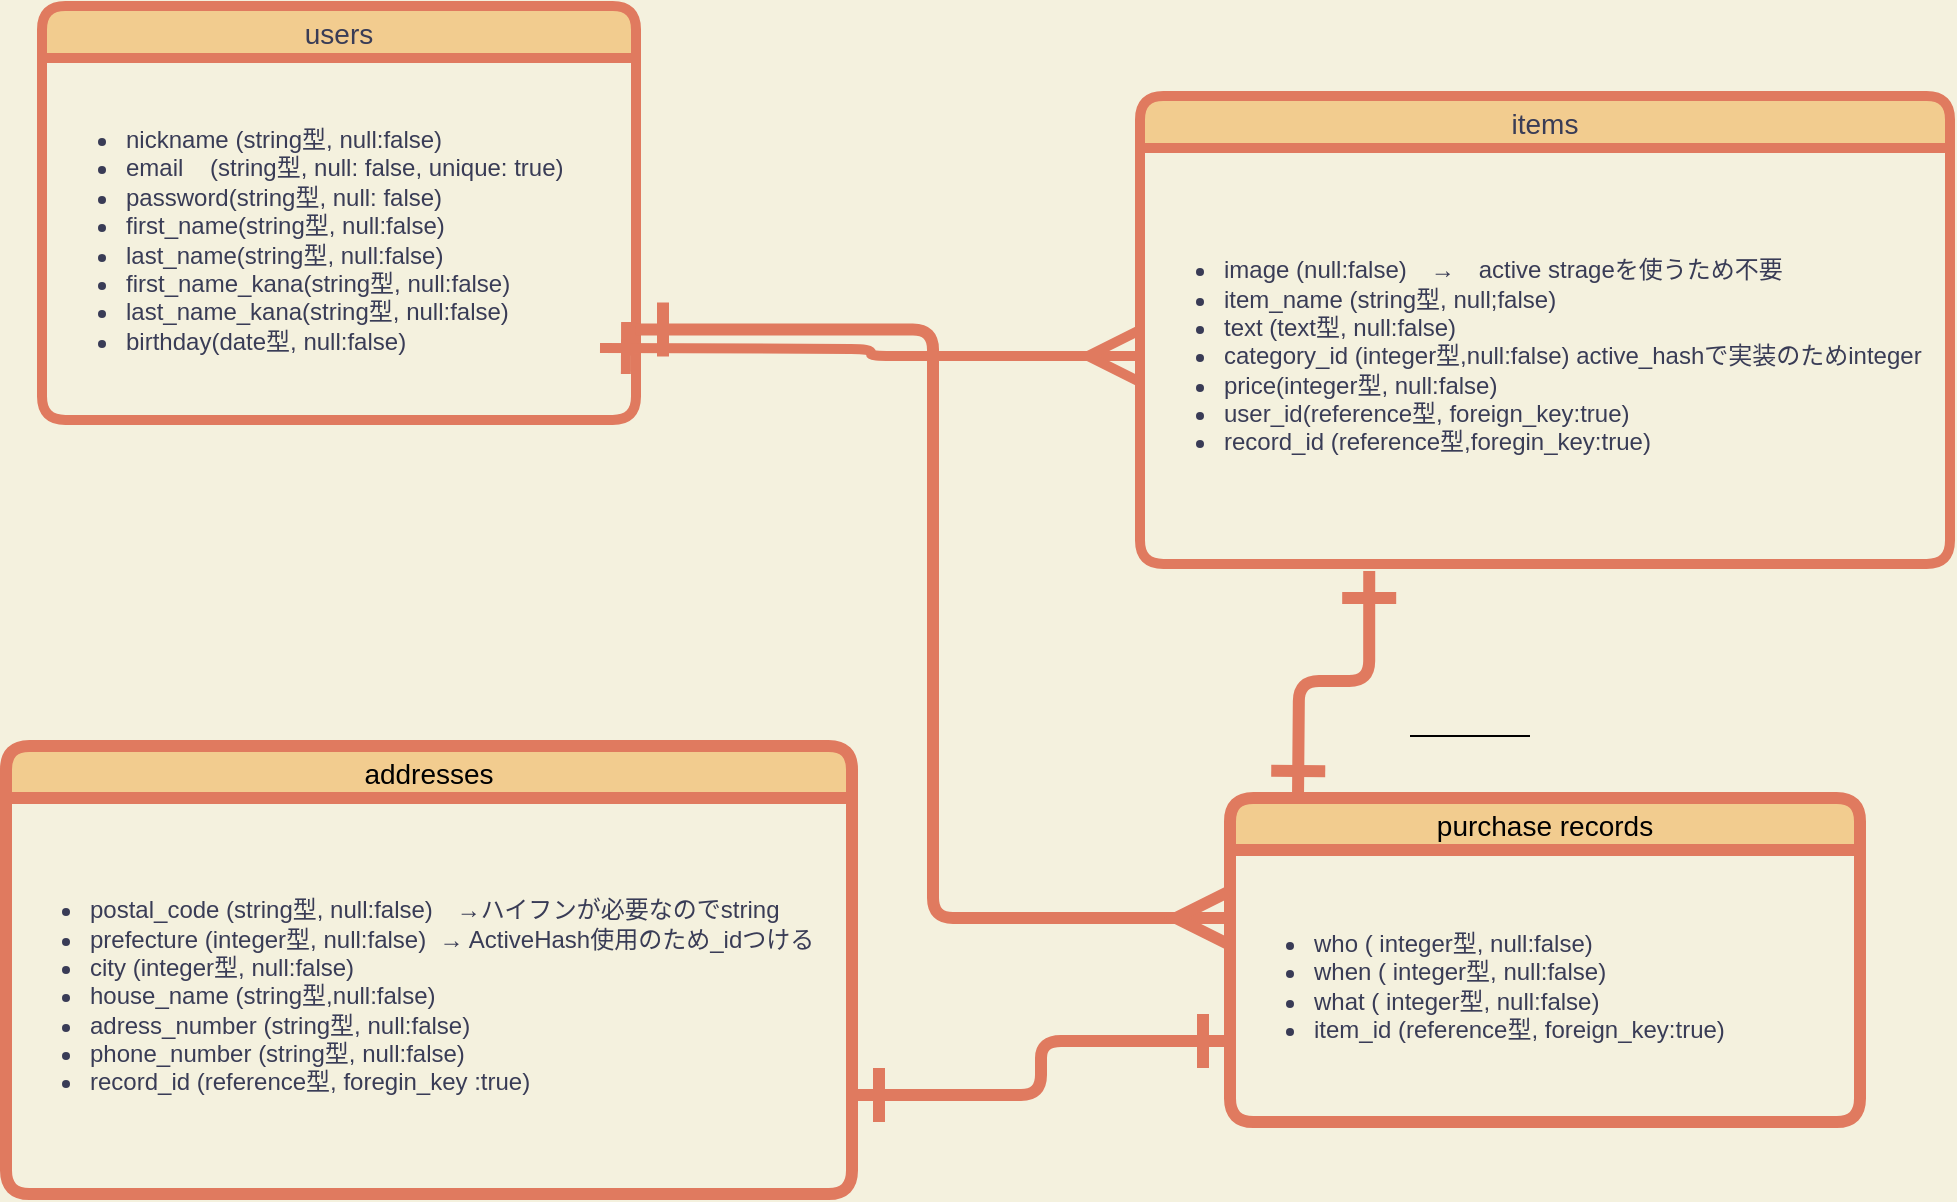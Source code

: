 <mxfile version="13.6.5">
    <diagram id="hMNGM9ZGqN5iMCbjJOES" name="ページ1">
        <mxGraphModel dx="896" dy="980" grid="1" gridSize="9" guides="1" tooltips="1" connect="1" arrows="1" fold="1" page="0" pageScale="1" pageWidth="827" pageHeight="1169" background="#F4F1DE" math="0" shadow="0">
            <root>
                <mxCell id="0"/>
                <mxCell id="1" parent="0"/>
                <mxCell id="15" value="users" style="swimlane;fontStyle=0;childLayout=stackLayout;horizontal=1;startSize=26;horizontalStack=0;resizeParent=1;resizeParentMax=0;resizeLast=0;collapsible=1;marginBottom=0;align=center;fontSize=14;fillColor=#F2CC8F;strokeColor=#E07A5F;fontColor=#393C56;strokeWidth=5;rounded=1;verticalAlign=middle;" parent="1" vertex="1">
                    <mxGeometry x="-45" y="-72" width="297" height="207" as="geometry"/>
                </mxCell>
                <mxCell id="19" value="&lt;ul&gt;&lt;li&gt;nickname (string型, null:false)&lt;/li&gt;&lt;li&gt;email&amp;nbsp; &amp;nbsp; (string型, null: false, unique: true)&lt;/li&gt;&lt;li&gt;password(string型, null: false)&lt;/li&gt;&lt;li&gt;first_name(string型, null:false)&lt;/li&gt;&lt;li&gt;last_name(string型, null:false)&lt;/li&gt;&lt;li&gt;first_name_kana(string型, null:false)&lt;/li&gt;&lt;li&gt;last_name_kana(string型, null:false)&lt;/li&gt;&lt;li&gt;birthday(date型, null:false)&lt;/li&gt;&lt;/ul&gt;" style="text;strokeColor=none;fillColor=none;html=1;whiteSpace=wrap;verticalAlign=middle;overflow=hidden;fontColor=#393C56;strokeWidth=5;rounded=1;horizontal=1;" parent="15" vertex="1">
                    <mxGeometry y="26" width="297" height="181" as="geometry"/>
                </mxCell>
                <mxCell id="25" style="edgeStyle=orthogonalEdgeStyle;orthogonalLoop=1;jettySize=auto;html=1;strokeColor=#E07A5F;fontColor=#393C56;strokeWidth=5;endArrow=ERmany;endFill=0;startSize=20;endSize=20;labelBackgroundColor=#F4F1DE;verticalAlign=middle;horizontal=1;startArrow=ERone;startFill=0;entryX=0;entryY=0.5;entryDx=0;entryDy=0;" parent="1" target="24" edge="1">
                    <mxGeometry relative="1" as="geometry">
                        <mxPoint x="234" y="99" as="sourcePoint"/>
                        <mxPoint x="495" y="99" as="targetPoint"/>
                    </mxGeometry>
                </mxCell>
                <mxCell id="42" style="edgeStyle=orthogonalEdgeStyle;rounded=1;orthogonalLoop=1;jettySize=auto;html=1;entryX=0.283;entryY=1.017;entryDx=0;entryDy=0;entryPerimeter=0;strokeColor=#E07A5F;fillColor=#F2CC8F;fontColor=#000000;endArrow=ERone;endFill=0;strokeWidth=6;endSize=20;startArrow=ERone;startFill=0;startSize=20;" parent="1" target="24" edge="1">
                    <mxGeometry relative="1" as="geometry">
                        <mxPoint x="583" y="324" as="sourcePoint"/>
                    </mxGeometry>
                </mxCell>
                <mxCell id="20" value="items" style="swimlane;fontStyle=0;childLayout=stackLayout;horizontal=1;startSize=26;horizontalStack=0;resizeParent=1;resizeParentMax=0;resizeLast=0;collapsible=1;marginBottom=0;align=center;fontSize=14;fillColor=#F2CC8F;strokeColor=#E07A5F;fontColor=#393C56;strokeWidth=5;rounded=1;verticalAlign=middle;" parent="1" vertex="1">
                    <mxGeometry x="504" y="-27" width="405" height="234" as="geometry"/>
                </mxCell>
                <mxCell id="24" value="&lt;ul&gt;&lt;li&gt;image (null:false)　→　active strageを使うため不要&lt;/li&gt;&lt;li&gt;item_name (string型, null;false)　&lt;/li&gt;&lt;li&gt;text (text型, null:false)&lt;/li&gt;&lt;li&gt;category_id (integer型,null:false) active_hashで実装のためinteger&lt;/li&gt;&lt;li&gt;price(integer型, null:false)&lt;/li&gt;&lt;li&gt;user_id(reference型, foreign_key:true)&lt;/li&gt;&lt;li&gt;record_id (reference型,foregin_key:true)&lt;/li&gt;&lt;/ul&gt;" style="text;strokeColor=none;fillColor=none;html=1;whiteSpace=wrap;verticalAlign=middle;overflow=hidden;fontColor=#393C56;strokeWidth=5;rounded=1;horizontal=1;" parent="20" vertex="1">
                    <mxGeometry y="26" width="405" height="208" as="geometry"/>
                </mxCell>
                <mxCell id="31" value="purchase records" style="swimlane;fontStyle=0;childLayout=stackLayout;horizontal=1;startSize=26;horizontalStack=0;resizeParent=1;resizeParentMax=0;resizeLast=0;collapsible=1;marginBottom=0;align=center;fontSize=14;rounded=1;strokeColor=#E07A5F;fillColor=#F2CC8F;strokeWidth=6;fontColor=#000000;verticalAlign=middle;" parent="1" vertex="1">
                    <mxGeometry x="549" y="324" width="315" height="162" as="geometry"/>
                </mxCell>
                <mxCell id="35" value="&lt;ul&gt;&lt;li&gt;who ( integer型, null:false)&lt;/li&gt;&lt;li&gt;when ( integer型, null:false)&lt;/li&gt;&lt;li&gt;what ( integer型, null:false)&lt;/li&gt;&lt;li&gt;item_id (reference型, foreign_key:true)&lt;/li&gt;&lt;/ul&gt;" style="text;strokeColor=none;fillColor=none;html=1;whiteSpace=wrap;verticalAlign=middle;overflow=hidden;rounded=1;fontColor=#393C56;strokeWidth=6;horizontal=1;" parent="31" vertex="1">
                    <mxGeometry y="26" width="315" height="136" as="geometry"/>
                </mxCell>
                <mxCell id="52" value="" style="line;strokeWidth=1;rotatable=0;dashed=0;labelPosition=right;align=left;verticalAlign=middle;spacingTop=0;spacingLeft=6;points=[];portConstraint=eastwest;rounded=1;fillColor=#F2CC8F;fontColor=#000000;" parent="1" vertex="1">
                    <mxGeometry x="639" y="288" width="60" height="10" as="geometry"/>
                </mxCell>
                <mxCell id="57" style="edgeStyle=orthogonalEdgeStyle;rounded=1;orthogonalLoop=1;jettySize=auto;html=1;exitX=1;exitY=0.75;exitDx=0;exitDy=0;entryX=0;entryY=0.75;entryDx=0;entryDy=0;startArrow=ERone;startFill=0;startSize=20;endArrow=ERone;endFill=0;endSize=20;strokeColor=#E07A5F;strokeWidth=6;fillColor=#F2CC8F;fontColor=#000000;" parent="1" source="36" target="31" edge="1">
                    <mxGeometry relative="1" as="geometry"/>
                </mxCell>
                <mxCell id="58" style="edgeStyle=orthogonalEdgeStyle;rounded=1;orthogonalLoop=1;jettySize=auto;html=1;exitX=1;exitY=0.75;exitDx=0;exitDy=0;entryX=0;entryY=0.25;entryDx=0;entryDy=0;startArrow=ERone;startFill=0;startSize=20;endArrow=ERmany;endFill=0;endSize=20;strokeColor=#E07A5F;strokeWidth=6;fillColor=#F2CC8F;fontColor=#000000;" parent="1" source="19" target="35" edge="1">
                    <mxGeometry relative="1" as="geometry"/>
                </mxCell>
                <mxCell id="27" value="addresses" style="swimlane;fontStyle=0;childLayout=stackLayout;horizontal=1;startSize=26;horizontalStack=0;resizeParent=1;resizeParentMax=0;resizeLast=0;collapsible=1;marginBottom=0;align=center;fontSize=14;rounded=1;strokeColor=#E07A5F;fillColor=#F2CC8F;strokeWidth=6;fontColor=#000000;verticalAlign=middle;" parent="1" vertex="1">
                    <mxGeometry x="-63" y="298" width="423" height="224" as="geometry"/>
                </mxCell>
                <mxCell id="36" value="&lt;ul&gt;&lt;li&gt;postal_code (string型, null:false)　→ハイフンが必要なのでstring&lt;/li&gt;&lt;li&gt;prefecture (integer型, null:false)&amp;nbsp; → ActiveHash使用のため_idつける&lt;/li&gt;&lt;li&gt;city (integer型, null:false)&lt;/li&gt;&lt;li&gt;house_name (string型,null:false)&lt;/li&gt;&lt;li&gt;adress_number (string型, null:false)&lt;/li&gt;&lt;li&gt;phone_number (string型, null:false)&lt;/li&gt;&lt;li&gt;record_id (reference型, foregin_key :true)&lt;/li&gt;&lt;/ul&gt;" style="text;strokeColor=none;fillColor=none;html=1;whiteSpace=wrap;verticalAlign=middle;overflow=hidden;rounded=1;fontColor=#393C56;strokeWidth=6;horizontal=1;" parent="27" vertex="1">
                    <mxGeometry y="26" width="423" height="198" as="geometry"/>
                </mxCell>
            </root>
        </mxGraphModel>
    </diagram>
</mxfile>